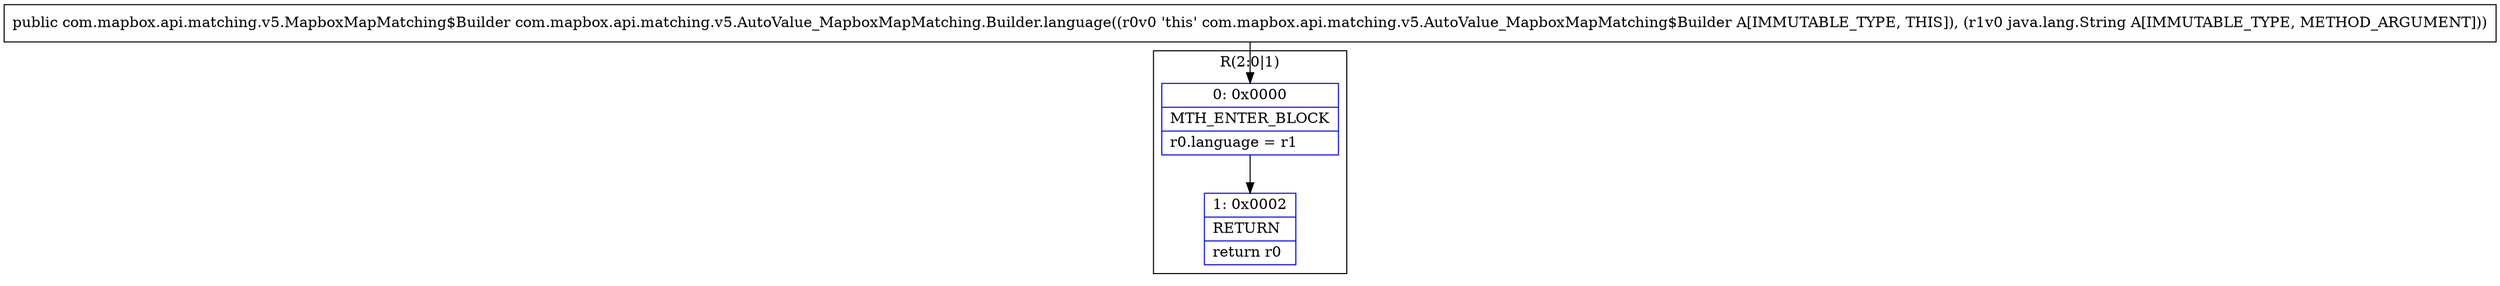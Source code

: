 digraph "CFG forcom.mapbox.api.matching.v5.AutoValue_MapboxMapMatching.Builder.language(Ljava\/lang\/String;)Lcom\/mapbox\/api\/matching\/v5\/MapboxMapMatching$Builder;" {
subgraph cluster_Region_731516326 {
label = "R(2:0|1)";
node [shape=record,color=blue];
Node_0 [shape=record,label="{0\:\ 0x0000|MTH_ENTER_BLOCK\l|r0.language = r1\l}"];
Node_1 [shape=record,label="{1\:\ 0x0002|RETURN\l|return r0\l}"];
}
MethodNode[shape=record,label="{public com.mapbox.api.matching.v5.MapboxMapMatching$Builder com.mapbox.api.matching.v5.AutoValue_MapboxMapMatching.Builder.language((r0v0 'this' com.mapbox.api.matching.v5.AutoValue_MapboxMapMatching$Builder A[IMMUTABLE_TYPE, THIS]), (r1v0 java.lang.String A[IMMUTABLE_TYPE, METHOD_ARGUMENT])) }"];
MethodNode -> Node_0;
Node_0 -> Node_1;
}

